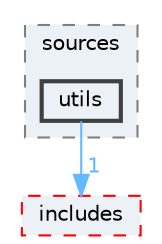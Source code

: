 digraph "app/sources/utils"
{
 // LATEX_PDF_SIZE
  bgcolor="transparent";
  edge [fontname=Helvetica,fontsize=10,labelfontname=Helvetica,labelfontsize=10];
  node [fontname=Helvetica,fontsize=10,shape=box,height=0.2,width=0.4];
  compound=true
  subgraph clusterdir_3f48404d21ee623985261530746c4ec3 {
    graph [ bgcolor="#ecf0f7", pencolor="grey50", label="sources", fontname=Helvetica,fontsize=10 style="filled,dashed", URL="dir_3f48404d21ee623985261530746c4ec3.html",tooltip=""]
  dir_7501438b55a9f24ac58a63f6d1f3e906 [label="utils", fillcolor="#ecf0f7", color="grey25", style="filled,bold", URL="dir_7501438b55a9f24ac58a63f6d1f3e906.html",tooltip=""];
  }
  dir_1c5c03227cca0102ee47bee331c2b55d [label="includes", fillcolor="#ecf0f7", color="red", style="filled,dashed", URL="dir_1c5c03227cca0102ee47bee331c2b55d.html",tooltip=""];
  dir_7501438b55a9f24ac58a63f6d1f3e906->dir_1c5c03227cca0102ee47bee331c2b55d [headlabel="1", labeldistance=1.5 headhref="dir_000023_000012.html" href="dir_000023_000012.html" color="steelblue1" fontcolor="steelblue1"];
}
